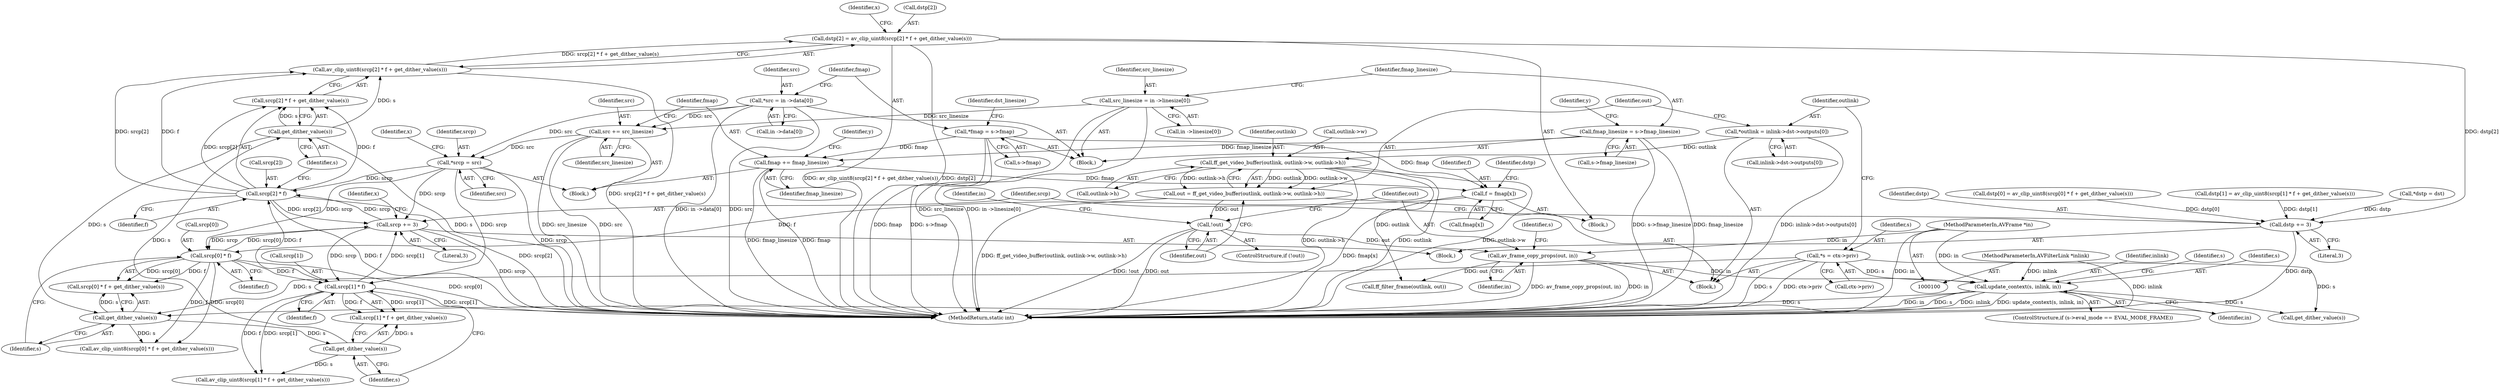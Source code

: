 digraph "0_FFmpeg_e43a0a232dbf6d3c161823c2e07c52e76227a1bc_10@integer" {
"1000287" [label="(Call,dstp[2] = av_clip_uint8(srcp[2] * f + get_dither_value(s)))"];
"1000291" [label="(Call,av_clip_uint8(srcp[2] * f + get_dither_value(s)))"];
"1000293" [label="(Call,srcp[2] * f)"];
"1000251" [label="(Call,srcp += 3)"];
"1000280" [label="(Call,srcp[1] * f)"];
"1000232" [label="(Call,*srcp = src)"];
"1000303" [label="(Call,src += src_linesize)"];
"1000202" [label="(Call,src_linesize = in ->linesize[0])"];
"1000180" [label="(Call,*src = in ->data[0])"];
"1000267" [label="(Call,srcp[0] * f)"];
"1000256" [label="(Call,f = fmap[x])"];
"1000188" [label="(Call,*fmap = s->fmap)"];
"1000306" [label="(Call,fmap += fmap_linesize)"];
"1000210" [label="(Call,fmap_linesize = s->fmap_linesize)"];
"1000298" [label="(Call,get_dither_value(s))"];
"1000285" [label="(Call,get_dither_value(s))"];
"1000272" [label="(Call,get_dither_value(s))"];
"1000158" [label="(Call,update_context(s, inlink, in))"];
"1000113" [label="(Call,*s = ctx->priv)"];
"1000101" [label="(MethodParameterIn,AVFilterLink *inlink)"];
"1000149" [label="(Call,av_frame_copy_props(out, in))"];
"1000140" [label="(Call,!out)"];
"1000129" [label="(Call,out = ff_get_video_buffer(outlink, outlink->w, outlink->h))"];
"1000131" [label="(Call,ff_get_video_buffer(outlink, outlink->w, outlink->h))"];
"1000119" [label="(Call,*outlink = inlink->dst->outputs[0])"];
"1000102" [label="(MethodParameterIn,AVFrame *in)"];
"1000248" [label="(Call,dstp += 3)"];
"1000251" [label="(Call,srcp += 3)"];
"1000258" [label="(Call,fmap[x])"];
"1000140" [label="(Call,!out)"];
"1000181" [label="(Identifier,src)"];
"1000170" [label="(Block,)"];
"1000136" [label="(Call,outlink->h)"];
"1000228" [label="(Call,*dstp = dst)"];
"1000139" [label="(ControlStructure,if (!out))"];
"1000189" [label="(Identifier,fmap)"];
"1000249" [label="(Identifier,dstp)"];
"1000103" [label="(Block,)"];
"1000298" [label="(Call,get_dither_value(s))"];
"1000202" [label="(Call,src_linesize = in ->linesize[0])"];
"1000121" [label="(Call,inlink->dst->outputs[0])"];
"1000212" [label="(Call,s->fmap_linesize)"];
"1000151" [label="(Identifier,in)"];
"1000114" [label="(Identifier,s)"];
"1000307" [label="(Identifier,fmap)"];
"1000263" [label="(Identifier,dstp)"];
"1000266" [label="(Call,srcp[0] * f + get_dither_value(s))"];
"1000250" [label="(Literal,3)"];
"1000308" [label="(Identifier,fmap_linesize)"];
"1000182" [label="(Call,in ->data[0])"];
"1000195" [label="(Identifier,dst_linesize)"];
"1000226" [label="(Block,)"];
"1000141" [label="(Identifier,out)"];
"1000261" [label="(Call,dstp[0] = av_clip_uint8(srcp[0] * f + get_dither_value(s)))"];
"1000252" [label="(Identifier,srcp)"];
"1000129" [label="(Call,out = ff_get_video_buffer(outlink, outlink->w, outlink->h))"];
"1000291" [label="(Call,av_clip_uint8(srcp[2] * f + get_dither_value(s)))"];
"1000285" [label="(Call,get_dither_value(s))"];
"1000271" [label="(Identifier,f)"];
"1000203" [label="(Identifier,src_linesize)"];
"1000511" [label="(MethodReturn,static int)"];
"1000149" [label="(Call,av_frame_copy_props(out, in))"];
"1000286" [label="(Identifier,s)"];
"1000160" [label="(Identifier,inlink)"];
"1000280" [label="(Call,srcp[1] * f)"];
"1000247" [label="(Block,)"];
"1000158" [label="(Call,update_context(s, inlink, in))"];
"1000293" [label="(Call,srcp[2] * f)"];
"1000166" [label="(Identifier,s)"];
"1000253" [label="(Literal,3)"];
"1000131" [label="(Call,ff_get_video_buffer(outlink, outlink->w, outlink->h))"];
"1000161" [label="(Identifier,in)"];
"1000101" [label="(MethodParameterIn,AVFilterLink *inlink)"];
"1000306" [label="(Call,fmap += fmap_linesize)"];
"1000159" [label="(Identifier,s)"];
"1000102" [label="(MethodParameterIn,AVFrame *in)"];
"1000190" [label="(Call,s->fmap)"];
"1000237" [label="(Identifier,x)"];
"1000113" [label="(Call,*s = ctx->priv)"];
"1000265" [label="(Call,av_clip_uint8(srcp[0] * f + get_dither_value(s)))"];
"1000508" [label="(Call,ff_filter_frame(outlink, out))"];
"1000278" [label="(Call,av_clip_uint8(srcp[1] * f + get_dither_value(s)))"];
"1000188" [label="(Call,*fmap = s->fmap)"];
"1000204" [label="(Call,in ->linesize[0])"];
"1000152" [label="(ControlStructure,if (s->eval_mode == EVAL_MODE_FRAME))"];
"1000210" [label="(Call,fmap_linesize = s->fmap_linesize)"];
"1000256" [label="(Call,f = fmap[x])"];
"1000132" [label="(Identifier,outlink)"];
"1000294" [label="(Call,srcp[2])"];
"1000297" [label="(Identifier,f)"];
"1000234" [label="(Identifier,src)"];
"1000292" [label="(Call,srcp[2] * f + get_dither_value(s))"];
"1000287" [label="(Call,dstp[2] = av_clip_uint8(srcp[2] * f + get_dither_value(s)))"];
"1000150" [label="(Identifier,out)"];
"1000120" [label="(Identifier,outlink)"];
"1000232" [label="(Call,*srcp = src)"];
"1000284" [label="(Identifier,f)"];
"1000133" [label="(Call,outlink->w)"];
"1000457" [label="(Call,get_dither_value(s))"];
"1000246" [label="(Identifier,x)"];
"1000233" [label="(Identifier,srcp)"];
"1000267" [label="(Call,srcp[0] * f)"];
"1000155" [label="(Identifier,s)"];
"1000273" [label="(Identifier,s)"];
"1000145" [label="(Identifier,in)"];
"1000279" [label="(Call,srcp[1] * f + get_dither_value(s))"];
"1000130" [label="(Identifier,out)"];
"1000240" [label="(Identifier,x)"];
"1000288" [label="(Call,dstp[2])"];
"1000305" [label="(Identifier,src_linesize)"];
"1000119" [label="(Call,*outlink = inlink->dst->outputs[0])"];
"1000217" [label="(Identifier,y)"];
"1000304" [label="(Identifier,src)"];
"1000268" [label="(Call,srcp[0])"];
"1000257" [label="(Identifier,f)"];
"1000303" [label="(Call,src += src_linesize)"];
"1000272" [label="(Call,get_dither_value(s))"];
"1000299" [label="(Identifier,s)"];
"1000254" [label="(Block,)"];
"1000225" [label="(Identifier,y)"];
"1000281" [label="(Call,srcp[1])"];
"1000180" [label="(Call,*src = in ->data[0])"];
"1000211" [label="(Identifier,fmap_linesize)"];
"1000248" [label="(Call,dstp += 3)"];
"1000115" [label="(Call,ctx->priv)"];
"1000274" [label="(Call,dstp[1] = av_clip_uint8(srcp[1] * f + get_dither_value(s)))"];
"1000287" -> "1000254"  [label="AST: "];
"1000287" -> "1000291"  [label="CFG: "];
"1000288" -> "1000287"  [label="AST: "];
"1000291" -> "1000287"  [label="AST: "];
"1000246" -> "1000287"  [label="CFG: "];
"1000287" -> "1000511"  [label="DDG: av_clip_uint8(srcp[2] * f + get_dither_value(s))"];
"1000287" -> "1000511"  [label="DDG: dstp[2]"];
"1000287" -> "1000248"  [label="DDG: dstp[2]"];
"1000291" -> "1000287"  [label="DDG: srcp[2] * f + get_dither_value(s)"];
"1000291" -> "1000292"  [label="CFG: "];
"1000292" -> "1000291"  [label="AST: "];
"1000291" -> "1000511"  [label="DDG: srcp[2] * f + get_dither_value(s)"];
"1000293" -> "1000291"  [label="DDG: srcp[2]"];
"1000293" -> "1000291"  [label="DDG: f"];
"1000298" -> "1000291"  [label="DDG: s"];
"1000293" -> "1000292"  [label="AST: "];
"1000293" -> "1000297"  [label="CFG: "];
"1000294" -> "1000293"  [label="AST: "];
"1000297" -> "1000293"  [label="AST: "];
"1000299" -> "1000293"  [label="CFG: "];
"1000293" -> "1000511"  [label="DDG: srcp[2]"];
"1000293" -> "1000511"  [label="DDG: f"];
"1000293" -> "1000251"  [label="DDG: srcp[2]"];
"1000293" -> "1000292"  [label="DDG: srcp[2]"];
"1000293" -> "1000292"  [label="DDG: f"];
"1000251" -> "1000293"  [label="DDG: srcp"];
"1000232" -> "1000293"  [label="DDG: srcp"];
"1000280" -> "1000293"  [label="DDG: f"];
"1000251" -> "1000247"  [label="AST: "];
"1000251" -> "1000253"  [label="CFG: "];
"1000252" -> "1000251"  [label="AST: "];
"1000253" -> "1000251"  [label="AST: "];
"1000240" -> "1000251"  [label="CFG: "];
"1000251" -> "1000511"  [label="DDG: srcp"];
"1000280" -> "1000251"  [label="DDG: srcp[1]"];
"1000232" -> "1000251"  [label="DDG: srcp"];
"1000267" -> "1000251"  [label="DDG: srcp[0]"];
"1000251" -> "1000267"  [label="DDG: srcp"];
"1000251" -> "1000280"  [label="DDG: srcp"];
"1000280" -> "1000279"  [label="AST: "];
"1000280" -> "1000284"  [label="CFG: "];
"1000281" -> "1000280"  [label="AST: "];
"1000284" -> "1000280"  [label="AST: "];
"1000286" -> "1000280"  [label="CFG: "];
"1000280" -> "1000511"  [label="DDG: srcp[1]"];
"1000280" -> "1000278"  [label="DDG: srcp[1]"];
"1000280" -> "1000278"  [label="DDG: f"];
"1000280" -> "1000279"  [label="DDG: srcp[1]"];
"1000280" -> "1000279"  [label="DDG: f"];
"1000232" -> "1000280"  [label="DDG: srcp"];
"1000267" -> "1000280"  [label="DDG: f"];
"1000232" -> "1000226"  [label="AST: "];
"1000232" -> "1000234"  [label="CFG: "];
"1000233" -> "1000232"  [label="AST: "];
"1000234" -> "1000232"  [label="AST: "];
"1000237" -> "1000232"  [label="CFG: "];
"1000232" -> "1000511"  [label="DDG: srcp"];
"1000303" -> "1000232"  [label="DDG: src"];
"1000180" -> "1000232"  [label="DDG: src"];
"1000232" -> "1000267"  [label="DDG: srcp"];
"1000303" -> "1000226"  [label="AST: "];
"1000303" -> "1000305"  [label="CFG: "];
"1000304" -> "1000303"  [label="AST: "];
"1000305" -> "1000303"  [label="AST: "];
"1000307" -> "1000303"  [label="CFG: "];
"1000303" -> "1000511"  [label="DDG: src"];
"1000303" -> "1000511"  [label="DDG: src_linesize"];
"1000202" -> "1000303"  [label="DDG: src_linesize"];
"1000180" -> "1000303"  [label="DDG: src"];
"1000202" -> "1000170"  [label="AST: "];
"1000202" -> "1000204"  [label="CFG: "];
"1000203" -> "1000202"  [label="AST: "];
"1000204" -> "1000202"  [label="AST: "];
"1000211" -> "1000202"  [label="CFG: "];
"1000202" -> "1000511"  [label="DDG: src_linesize"];
"1000202" -> "1000511"  [label="DDG: in ->linesize[0]"];
"1000180" -> "1000170"  [label="AST: "];
"1000180" -> "1000182"  [label="CFG: "];
"1000181" -> "1000180"  [label="AST: "];
"1000182" -> "1000180"  [label="AST: "];
"1000189" -> "1000180"  [label="CFG: "];
"1000180" -> "1000511"  [label="DDG: in ->data[0]"];
"1000180" -> "1000511"  [label="DDG: src"];
"1000267" -> "1000266"  [label="AST: "];
"1000267" -> "1000271"  [label="CFG: "];
"1000268" -> "1000267"  [label="AST: "];
"1000271" -> "1000267"  [label="AST: "];
"1000273" -> "1000267"  [label="CFG: "];
"1000267" -> "1000511"  [label="DDG: srcp[0]"];
"1000267" -> "1000265"  [label="DDG: srcp[0]"];
"1000267" -> "1000265"  [label="DDG: f"];
"1000267" -> "1000266"  [label="DDG: srcp[0]"];
"1000267" -> "1000266"  [label="DDG: f"];
"1000256" -> "1000267"  [label="DDG: f"];
"1000256" -> "1000254"  [label="AST: "];
"1000256" -> "1000258"  [label="CFG: "];
"1000257" -> "1000256"  [label="AST: "];
"1000258" -> "1000256"  [label="AST: "];
"1000263" -> "1000256"  [label="CFG: "];
"1000256" -> "1000511"  [label="DDG: fmap[x]"];
"1000188" -> "1000256"  [label="DDG: fmap"];
"1000306" -> "1000256"  [label="DDG: fmap"];
"1000188" -> "1000170"  [label="AST: "];
"1000188" -> "1000190"  [label="CFG: "];
"1000189" -> "1000188"  [label="AST: "];
"1000190" -> "1000188"  [label="AST: "];
"1000195" -> "1000188"  [label="CFG: "];
"1000188" -> "1000511"  [label="DDG: s->fmap"];
"1000188" -> "1000511"  [label="DDG: fmap"];
"1000188" -> "1000306"  [label="DDG: fmap"];
"1000306" -> "1000226"  [label="AST: "];
"1000306" -> "1000308"  [label="CFG: "];
"1000307" -> "1000306"  [label="AST: "];
"1000308" -> "1000306"  [label="AST: "];
"1000225" -> "1000306"  [label="CFG: "];
"1000306" -> "1000511"  [label="DDG: fmap"];
"1000306" -> "1000511"  [label="DDG: fmap_linesize"];
"1000210" -> "1000306"  [label="DDG: fmap_linesize"];
"1000210" -> "1000170"  [label="AST: "];
"1000210" -> "1000212"  [label="CFG: "];
"1000211" -> "1000210"  [label="AST: "];
"1000212" -> "1000210"  [label="AST: "];
"1000217" -> "1000210"  [label="CFG: "];
"1000210" -> "1000511"  [label="DDG: s->fmap_linesize"];
"1000210" -> "1000511"  [label="DDG: fmap_linesize"];
"1000298" -> "1000292"  [label="AST: "];
"1000298" -> "1000299"  [label="CFG: "];
"1000299" -> "1000298"  [label="AST: "];
"1000292" -> "1000298"  [label="CFG: "];
"1000298" -> "1000511"  [label="DDG: s"];
"1000298" -> "1000272"  [label="DDG: s"];
"1000298" -> "1000292"  [label="DDG: s"];
"1000285" -> "1000298"  [label="DDG: s"];
"1000285" -> "1000279"  [label="AST: "];
"1000285" -> "1000286"  [label="CFG: "];
"1000286" -> "1000285"  [label="AST: "];
"1000279" -> "1000285"  [label="CFG: "];
"1000285" -> "1000278"  [label="DDG: s"];
"1000285" -> "1000279"  [label="DDG: s"];
"1000272" -> "1000285"  [label="DDG: s"];
"1000272" -> "1000266"  [label="AST: "];
"1000272" -> "1000273"  [label="CFG: "];
"1000273" -> "1000272"  [label="AST: "];
"1000266" -> "1000272"  [label="CFG: "];
"1000272" -> "1000265"  [label="DDG: s"];
"1000272" -> "1000266"  [label="DDG: s"];
"1000158" -> "1000272"  [label="DDG: s"];
"1000113" -> "1000272"  [label="DDG: s"];
"1000158" -> "1000152"  [label="AST: "];
"1000158" -> "1000161"  [label="CFG: "];
"1000159" -> "1000158"  [label="AST: "];
"1000160" -> "1000158"  [label="AST: "];
"1000161" -> "1000158"  [label="AST: "];
"1000166" -> "1000158"  [label="CFG: "];
"1000158" -> "1000511"  [label="DDG: s"];
"1000158" -> "1000511"  [label="DDG: inlink"];
"1000158" -> "1000511"  [label="DDG: update_context(s, inlink, in)"];
"1000158" -> "1000511"  [label="DDG: in"];
"1000113" -> "1000158"  [label="DDG: s"];
"1000101" -> "1000158"  [label="DDG: inlink"];
"1000149" -> "1000158"  [label="DDG: in"];
"1000102" -> "1000158"  [label="DDG: in"];
"1000158" -> "1000457"  [label="DDG: s"];
"1000113" -> "1000103"  [label="AST: "];
"1000113" -> "1000115"  [label="CFG: "];
"1000114" -> "1000113"  [label="AST: "];
"1000115" -> "1000113"  [label="AST: "];
"1000120" -> "1000113"  [label="CFG: "];
"1000113" -> "1000511"  [label="DDG: s"];
"1000113" -> "1000511"  [label="DDG: ctx->priv"];
"1000113" -> "1000457"  [label="DDG: s"];
"1000101" -> "1000100"  [label="AST: "];
"1000101" -> "1000511"  [label="DDG: inlink"];
"1000149" -> "1000103"  [label="AST: "];
"1000149" -> "1000151"  [label="CFG: "];
"1000150" -> "1000149"  [label="AST: "];
"1000151" -> "1000149"  [label="AST: "];
"1000155" -> "1000149"  [label="CFG: "];
"1000149" -> "1000511"  [label="DDG: in"];
"1000149" -> "1000511"  [label="DDG: av_frame_copy_props(out, in)"];
"1000140" -> "1000149"  [label="DDG: out"];
"1000102" -> "1000149"  [label="DDG: in"];
"1000149" -> "1000508"  [label="DDG: out"];
"1000140" -> "1000139"  [label="AST: "];
"1000140" -> "1000141"  [label="CFG: "];
"1000141" -> "1000140"  [label="AST: "];
"1000145" -> "1000140"  [label="CFG: "];
"1000150" -> "1000140"  [label="CFG: "];
"1000140" -> "1000511"  [label="DDG: out"];
"1000140" -> "1000511"  [label="DDG: !out"];
"1000129" -> "1000140"  [label="DDG: out"];
"1000129" -> "1000103"  [label="AST: "];
"1000129" -> "1000131"  [label="CFG: "];
"1000130" -> "1000129"  [label="AST: "];
"1000131" -> "1000129"  [label="AST: "];
"1000141" -> "1000129"  [label="CFG: "];
"1000129" -> "1000511"  [label="DDG: ff_get_video_buffer(outlink, outlink->w, outlink->h)"];
"1000131" -> "1000129"  [label="DDG: outlink"];
"1000131" -> "1000129"  [label="DDG: outlink->w"];
"1000131" -> "1000129"  [label="DDG: outlink->h"];
"1000131" -> "1000136"  [label="CFG: "];
"1000132" -> "1000131"  [label="AST: "];
"1000133" -> "1000131"  [label="AST: "];
"1000136" -> "1000131"  [label="AST: "];
"1000131" -> "1000511"  [label="DDG: outlink"];
"1000131" -> "1000511"  [label="DDG: outlink->w"];
"1000131" -> "1000511"  [label="DDG: outlink->h"];
"1000119" -> "1000131"  [label="DDG: outlink"];
"1000131" -> "1000508"  [label="DDG: outlink"];
"1000119" -> "1000103"  [label="AST: "];
"1000119" -> "1000121"  [label="CFG: "];
"1000120" -> "1000119"  [label="AST: "];
"1000121" -> "1000119"  [label="AST: "];
"1000130" -> "1000119"  [label="CFG: "];
"1000119" -> "1000511"  [label="DDG: inlink->dst->outputs[0]"];
"1000102" -> "1000100"  [label="AST: "];
"1000102" -> "1000511"  [label="DDG: in"];
"1000248" -> "1000247"  [label="AST: "];
"1000248" -> "1000250"  [label="CFG: "];
"1000249" -> "1000248"  [label="AST: "];
"1000250" -> "1000248"  [label="AST: "];
"1000252" -> "1000248"  [label="CFG: "];
"1000248" -> "1000511"  [label="DDG: dstp"];
"1000274" -> "1000248"  [label="DDG: dstp[1]"];
"1000228" -> "1000248"  [label="DDG: dstp"];
"1000261" -> "1000248"  [label="DDG: dstp[0]"];
}
